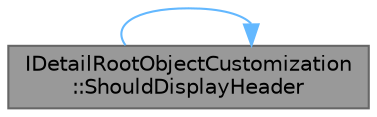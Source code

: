 digraph "IDetailRootObjectCustomization::ShouldDisplayHeader"
{
 // INTERACTIVE_SVG=YES
 // LATEX_PDF_SIZE
  bgcolor="transparent";
  edge [fontname=Helvetica,fontsize=10,labelfontname=Helvetica,labelfontsize=10];
  node [fontname=Helvetica,fontsize=10,shape=box,height=0.2,width=0.4];
  rankdir="LR";
  Node1 [id="Node000001",label="IDetailRootObjectCustomization\l::ShouldDisplayHeader",height=0.2,width=0.4,color="gray40", fillcolor="grey60", style="filled", fontcolor="black",tooltip="Whether or not the object should have a header displayed or just show the children directly."];
  Node1 -> Node1 [id="edge1_Node000001_Node000001",color="steelblue1",style="solid",tooltip=" "];
}
